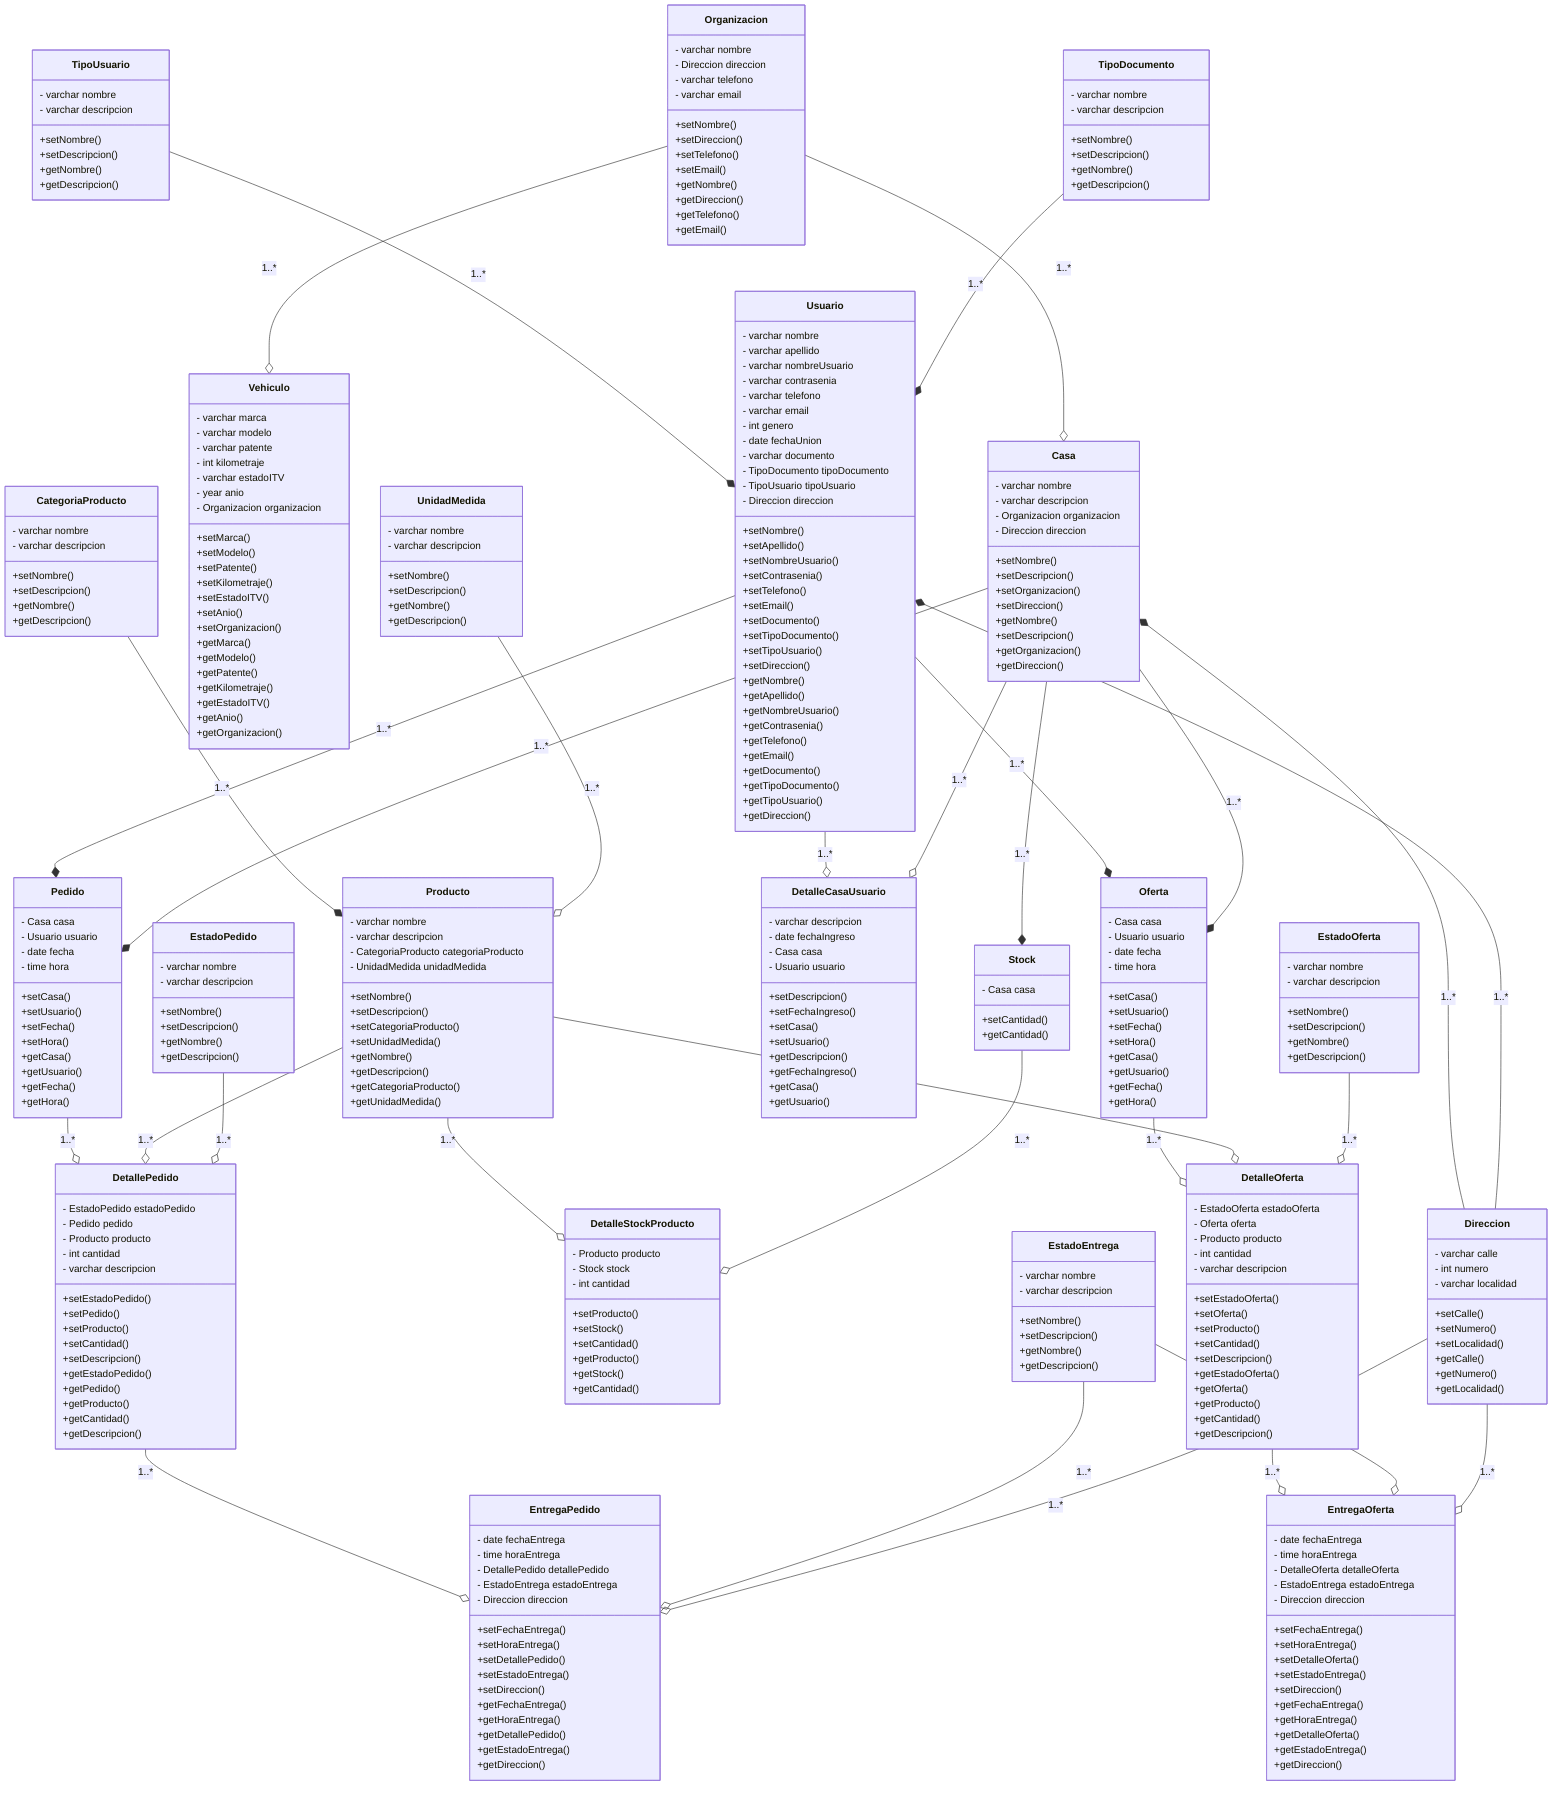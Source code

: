 classDiagram
    Organizacion --o Casa : 1..*
    Organizacion --o Vehiculo : 1..*
    Casa *-- Direccion : 1..*

    TipoUsuario --* Usuario : 1..*
    TipoDocumento --* Usuario : 1..*
    Usuario *-- Direccion : 1..*
    Usuario --* Pedido : 1..*
    Usuario --* Oferta : 1..*

    Casa --* Pedido : 1..*
    Casa --* Oferta : 1..*
    Casa --* Stock : 1..*

    Usuario --o DetalleCasaUsuario : 1..*
    Casa --o DetalleCasaUsuario : 1..*

    Producto --o DetalleStockProducto : 1..*
    Stock --o DetalleStockProducto : 1..*
    CategoriaProducto --* Producto : 1..*
    UnidadMedida --o Producto : 1..*

    Pedido --o DetallePedido : 1..*
    Producto --o DetallePedido : 1..*
    EstadoPedido --o DetallePedido : 1..*
    Oferta --o DetalleOferta : 1..*
    Producto --o DetalleOferta : 1..*
    EstadoOferta --o DetalleOferta : 1..*

    DetallePedido --o EntregaPedido : 1..*
    DetalleOferta --o EntregaOferta : 1..*
    EstadoEntrega --o EntregaPedido : 1..*
    EstadoEntrega --o EntregaOferta : 1..*
    Direccion --o EntregaPedido : 1..*
    Direccion --o EntregaOferta : 1..*

    class Direccion {
        - varchar calle
        - int numero
        - varchar localidad
        
        +setCalle()
        +setNumero()
        +setLocalidad()

        +getCalle()
        +getNumero()
        +getLocalidad()
    }
    class Organizacion {
        - varchar nombre
        - Direccion direccion
        - varchar telefono
        - varchar email

        +setNombre()
        +setDireccion()
        +setTelefono()
        +setEmail()

        +getNombre()
        +getDireccion()
        +getTelefono()
        +getEmail()
    }
    class TipoDocumento {
        - varchar nombre
        - varchar descripcion

        +setNombre()
        +setDescripcion()

        +getNombre()
        +getDescripcion()
    }
    class TipoUsuario {
        - varchar nombre
        - varchar descripcion

        +setNombre()
        +setDescripcion()

        +getNombre()
        +getDescripcion()
    }
    class Usuario {
        - varchar nombre
        - varchar apellido
        - varchar nombreUsuario
        - varchar contrasenia
        - varchar telefono
        - varchar email
        - int genero
        - date fechaUnion
        - varchar documento
        - TipoDocumento tipoDocumento
        - TipoUsuario tipoUsuario
        - Direccion direccion

        +setNombre()
        +setApellido()
        +setNombreUsuario()
        +setContrasenia()
        +setTelefono()
        +setEmail()
        +setDocumento()
        +setTipoDocumento()
        +setTipoUsuario()
        +setDireccion()

        +getNombre()
        +getApellido()
        +getNombreUsuario()
        +getContrasenia()
        +getTelefono()
        +getEmail()
        +getDocumento()
        +getTipoDocumento()
        +getTipoUsuario()
        +getDireccion()
    }
    class Casa {
        - varchar nombre
        - varchar descripcion
        - Organizacion organizacion
        - Direccion direccion

        +setNombre()
        +setDescripcion()
        +setOrganizacion()
        +setDireccion()

        +getNombre()
        +setDescripcion()
        +getOrganizacion()
        +getDireccion()
    }
    class DetalleCasaUsuario {      
        - varchar descripcion
        - date fechaIngreso
        - Casa casa
        - Usuario usuario

        +setDescripcion()
        +setFechaIngreso()
        +setCasa()
        +setUsuario()

        +getDescripcion()
        +getFechaIngreso()
        +getCasa()
        +getUsuario()
    }
    class UnidadMedida {
        - varchar nombre
        - varchar descripcion

        +setNombre()
        +setDescripcion()

        +getNombre()
        +getDescripcion()
    }
    class Stock {
        - Casa casa

        +setCantidad()

        +getCantidad()
    }
    class CategoriaProducto {
        - varchar nombre
        - varchar descripcion

        +setNombre()
        +setDescripcion()

        +getNombre()
        +getDescripcion()
    } 
    class Producto {
        - varchar nombre
        - varchar descripcion
        - CategoriaProducto categoriaProducto
        - UnidadMedida unidadMedida

        +setNombre()
        +setDescripcion()
        +setCategoriaProducto()
        +setUnidadMedida()

        +getNombre()
        +getDescripcion()
        +getCategoriaProducto()
        +getUnidadMedida()
    }
    class DetalleStockProducto {
        - Producto producto
        - Stock stock
        - int cantidad

        +setProducto()
        +setStock()
        +setCantidad()

        +getProducto()
        +getStock()
        +getCantidad()
    }
    class Pedido {
        - Casa casa
        - Usuario usuario
        - date fecha
        - time hora

        +setCasa()
        +setUsuario()
        +setFecha()
        +setHora()

        +getCasa()
        +getUsuario()
        +getFecha()
        +getHora()
    }
    class DetallePedido {
        - EstadoPedido estadoPedido
        - Pedido pedido
        - Producto producto
        - int cantidad
        - varchar descripcion

        +setEstadoPedido()
        +setPedido()
        +setProducto()
        +setCantidad()
        +setDescripcion()

        +getEstadoPedido()
        +getPedido()
        +getProducto()
        +getCantidad()
        +getDescripcion()
    }
    class EntregaPedido{
        - date fechaEntrega
        - time horaEntrega
        - DetallePedido detallePedido
        - EstadoEntrega estadoEntrega
        - Direccion direccion

        +setFechaEntrega()
        +setHoraEntrega()
        +setDetallePedido()
        +setEstadoEntrega()
        +setDireccion()

        +getFechaEntrega()
        +getHoraEntrega()
        +getDetallePedido()
        +getEstadoEntrega()
        +getDireccion()
    }
    class Oferta {
        - Casa casa
        - Usuario usuario
        - date fecha
        - time hora

        +setCasa()
        +setUsuario()
        +setFecha()
        +setHora()

        +getCasa()
        +getUsuario()
        +getFecha()
        +getHora()
    }
    class DetalleOferta {
        - EstadoOferta estadoOferta
        - Oferta oferta
        - Producto producto
        - int cantidad
        - varchar descripcion

        +setEstadoOferta()
        +setOferta()
        +setProducto()
        +setCantidad()
        +setDescripcion()

        +getEstadoOferta()
        +getOferta()
        +getProducto()
        +getCantidad()
        +getDescripcion()
    }
    class EntregaOferta{
        - date fechaEntrega
        - time horaEntrega
        - DetalleOferta detalleOferta
        - EstadoEntrega estadoEntrega
        - Direccion direccion

        +setFechaEntrega()
        +setHoraEntrega()
        +setDetalleOferta()
        +setEstadoEntrega()
        +setDireccion()

        +getFechaEntrega()
        +getHoraEntrega()
        +getDetalleOferta()
        +getEstadoEntrega()
        +getDireccion()
    }
    class EstadoPedido {
        - varchar nombre
        - varchar descripcion

        +setNombre()
        +setDescripcion()

        +getNombre()
        +getDescripcion()
    }
    class EstadoOferta {
        - varchar nombre
        - varchar descripcion

        +setNombre()
        +setDescripcion()

        +getNombre()
        +getDescripcion()
    }
    class EstadoEntrega {
        - varchar nombre
        - varchar descripcion

        +setNombre()
        +setDescripcion()

        +getNombre()
        +getDescripcion()
    }
    class Vehiculo {
        - varchar marca
        - varchar modelo
        - varchar patente
        - int kilometraje
        - varchar estadoITV
        - year anio
        - Organizacion organizacion

        +setMarca()
        +setModelo()
        +setPatente()
        +setKilometraje()
        +setEstadoITV()
        +setAnio()
        +setOrganizacion()

        +getMarca()
        +getModelo()
        +getPatente()
        +getKilometraje()
        +getEstadoITV()
        +getAnio()
        +getOrganizacion()
    }
